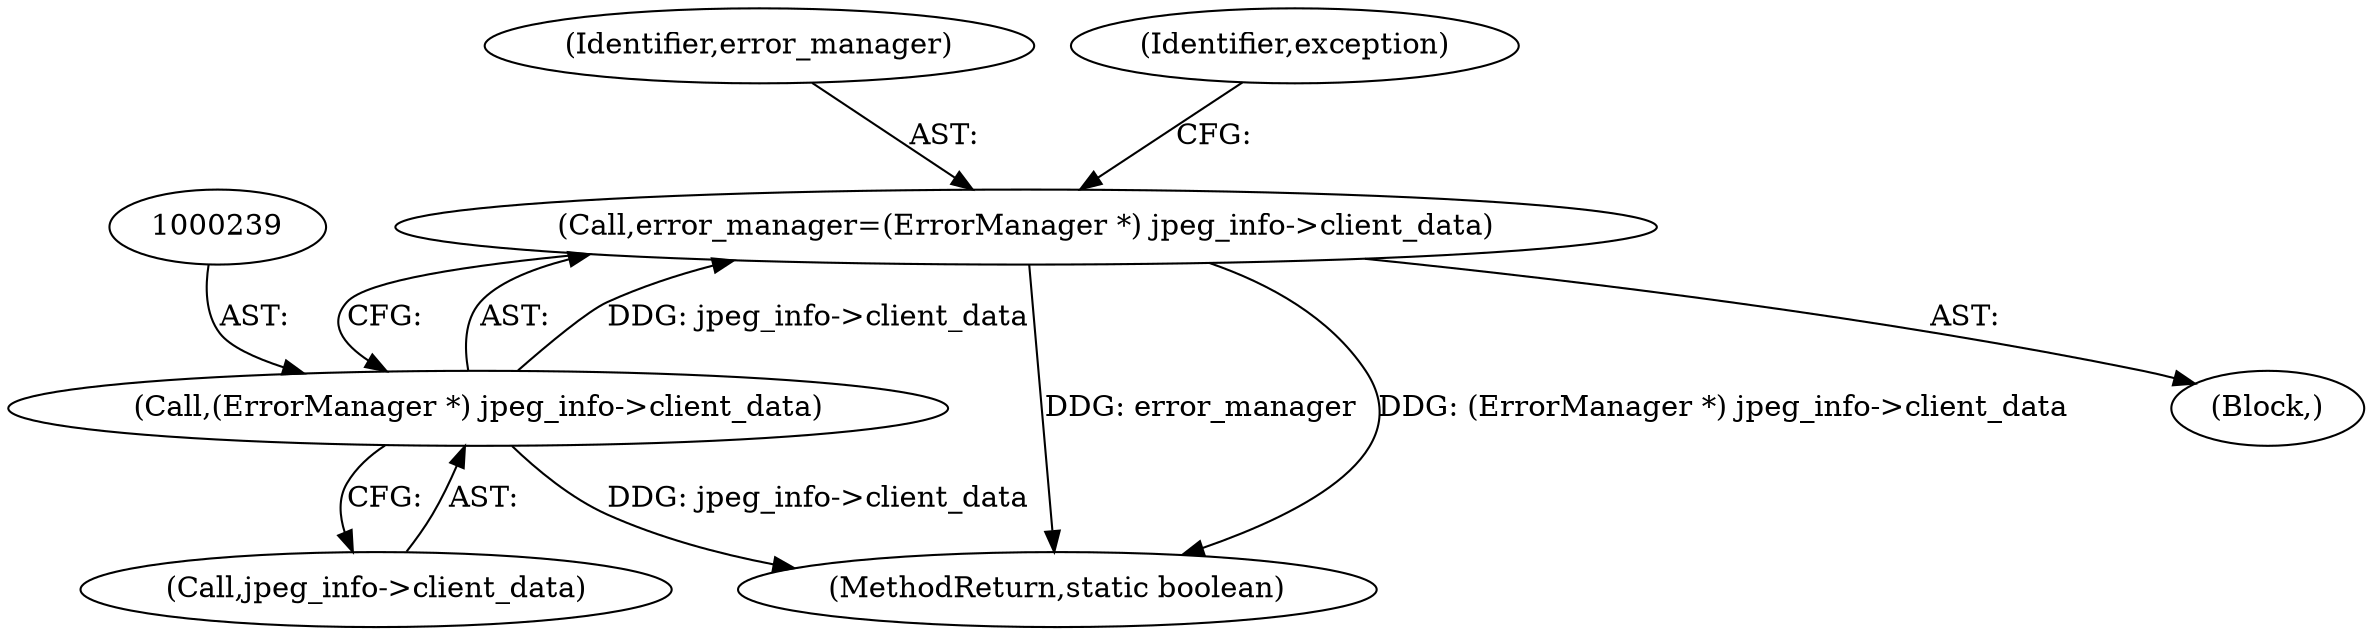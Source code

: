 digraph "0_ImageMagick_39f226a9c137f547e12afde972eeba7551124493_0@pointer" {
"1000236" [label="(Call,error_manager=(ErrorManager *) jpeg_info->client_data)"];
"1000238" [label="(Call,(ErrorManager *) jpeg_info->client_data)"];
"1000416" [label="(MethodReturn,static boolean)"];
"1000240" [label="(Call,jpeg_info->client_data)"];
"1000237" [label="(Identifier,error_manager)"];
"1000244" [label="(Identifier,exception)"];
"1000238" [label="(Call,(ErrorManager *) jpeg_info->client_data)"];
"1000236" [label="(Call,error_manager=(ErrorManager *) jpeg_info->client_data)"];
"1000107" [label="(Block,)"];
"1000236" -> "1000107"  [label="AST: "];
"1000236" -> "1000238"  [label="CFG: "];
"1000237" -> "1000236"  [label="AST: "];
"1000238" -> "1000236"  [label="AST: "];
"1000244" -> "1000236"  [label="CFG: "];
"1000236" -> "1000416"  [label="DDG: error_manager"];
"1000236" -> "1000416"  [label="DDG: (ErrorManager *) jpeg_info->client_data"];
"1000238" -> "1000236"  [label="DDG: jpeg_info->client_data"];
"1000238" -> "1000240"  [label="CFG: "];
"1000239" -> "1000238"  [label="AST: "];
"1000240" -> "1000238"  [label="AST: "];
"1000238" -> "1000416"  [label="DDG: jpeg_info->client_data"];
}
